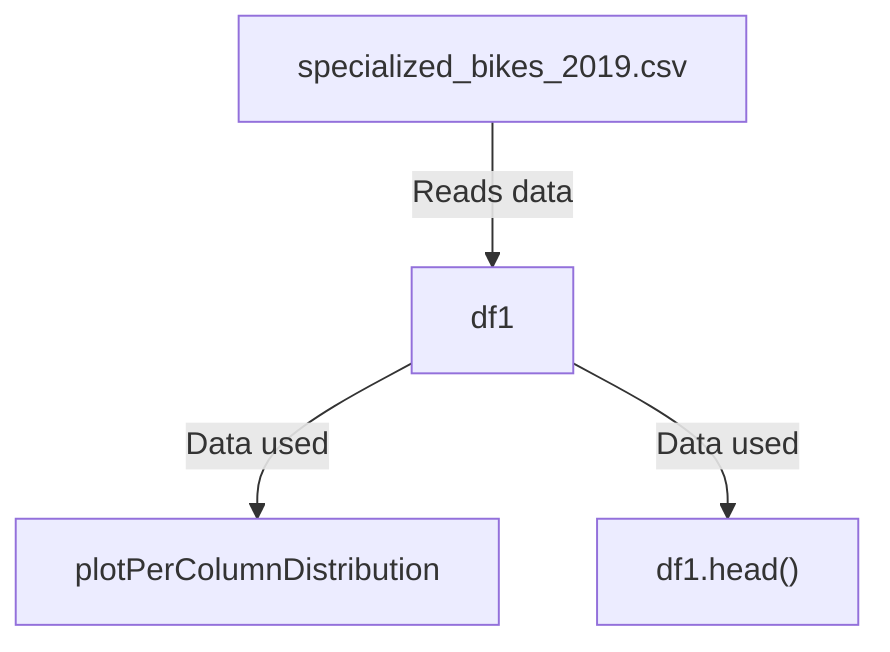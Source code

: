 flowchart TD
    %% Node for the data source
    A["specialized_bikes_2019.csv"]
    %% Node for reading the data into a DataFrame
    B["df1"]
    %% Arrow indicating data is read from the CSV into a DataFrame
    A -->|Reads data| B
    %% Processing: Displaying statistics
    C["plotPerColumnDistribution"]
    %% Displaying data structure
    D["df1.head()"]
    %% Arrows indicating the use of the DataFrame
    B -->|Data used| C
    B -->|Data used| D

    %% Additional comments for each node
    %% A: This represents the CSV file, which is the data source.
    %% B: This node represents the DataFrame that contains the data read from the CSV.
    %% C: This involves plotting the distribution of data in each column.
    %% D: This shows the head of the DataFrame, used for quick visualization of data structure.